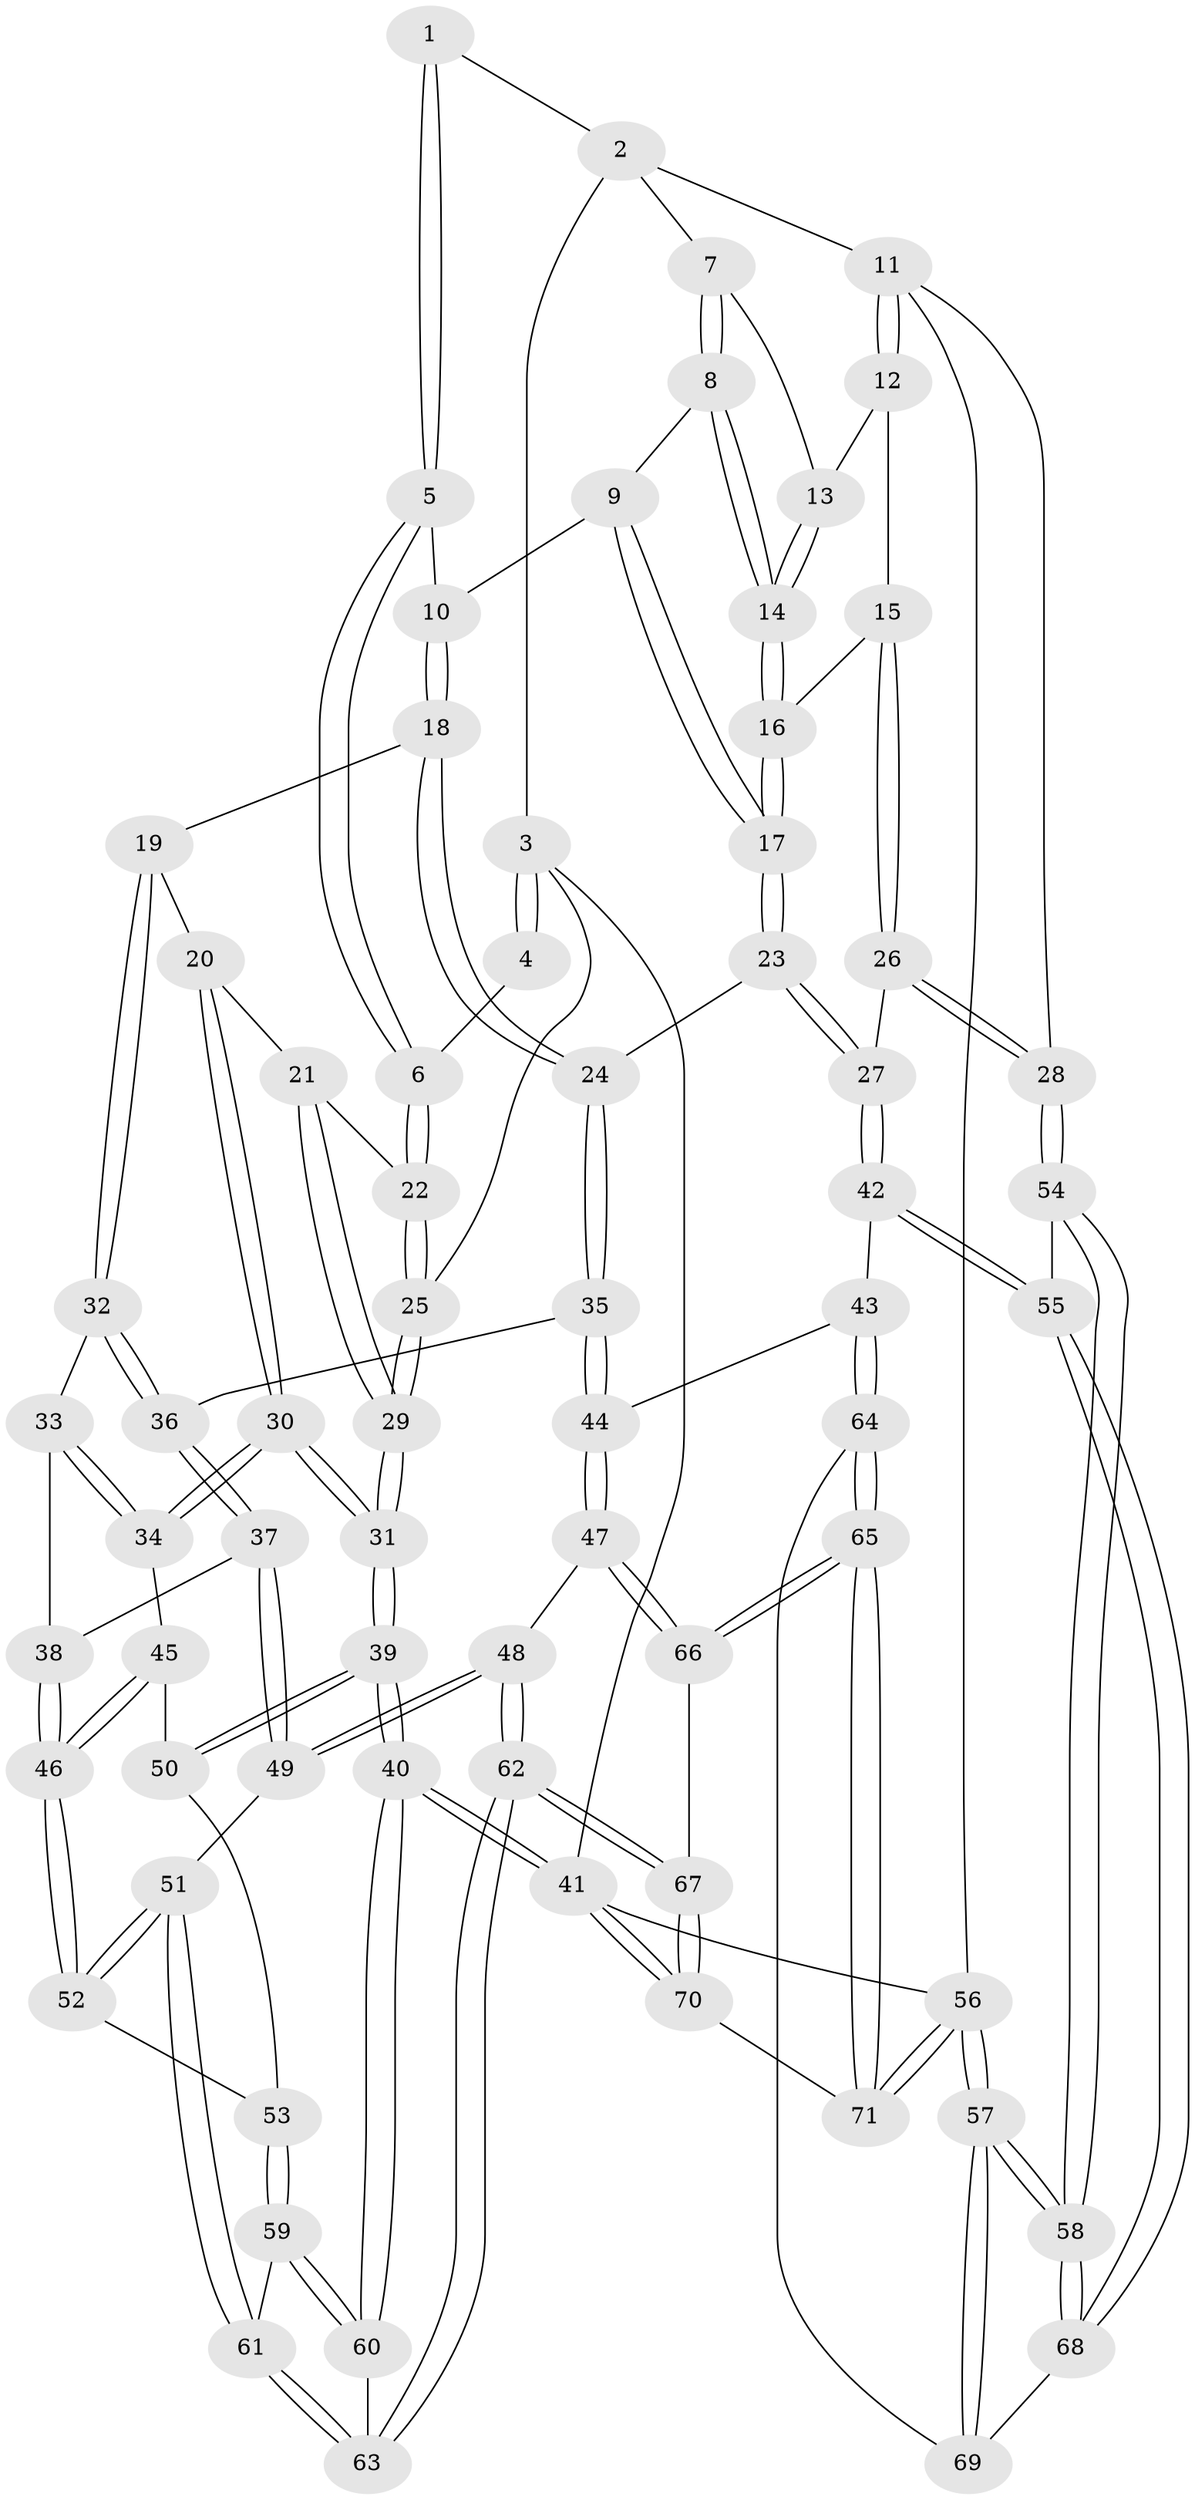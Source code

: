 // coarse degree distribution, {2: 0.16666666666666666, 4: 0.19444444444444445, 5: 0.08333333333333333, 3: 0.5277777777777778, 6: 0.027777777777777776}
// Generated by graph-tools (version 1.1) at 2025/54/03/04/25 22:54:42]
// undirected, 71 vertices, 174 edges
graph export_dot {
  node [color=gray90,style=filled];
  1 [pos="+0.3332866457063004+0"];
  2 [pos="+0.7221601493362028+0"];
  3 [pos="+0+0"];
  4 [pos="+0.17467402367403334+0"];
  5 [pos="+0.3460019785090396+0.1440168262394194"];
  6 [pos="+0.24463272077621248+0.18883568485924154"];
  7 [pos="+0.7137468072571429+0"];
  8 [pos="+0.6573509215464365+0.05083640683598322"];
  9 [pos="+0.47919952510721475+0.16815004946507045"];
  10 [pos="+0.46577099189534965+0.17037502566425838"];
  11 [pos="+1+0.25115327747914745"];
  12 [pos="+0.9876971136585356+0.1994818119276538"];
  13 [pos="+0.9385413828119314+0.16722418583233412"];
  14 [pos="+0.7135955271391876+0.16938921022128392"];
  15 [pos="+0.7732843145309168+0.268167679815787"];
  16 [pos="+0.7330828137179293+0.24075425053648725"];
  17 [pos="+0.5905811224973557+0.4302986009538429"];
  18 [pos="+0.40024532683960895+0.37599477657674796"];
  19 [pos="+0.20490563759185398+0.31752472684907324"];
  20 [pos="+0.19667902519350264+0.30414266781852495"];
  21 [pos="+0.18663009591430238+0.2663952261921285"];
  22 [pos="+0.1877685735074513+0.23151275110958913"];
  23 [pos="+0.5878977290487654+0.44127711587229873"];
  24 [pos="+0.46155679659868204+0.4583714593784363"];
  25 [pos="+0+0"];
  26 [pos="+0.874766375278959+0.4020123551024983"];
  27 [pos="+0.6590277375775184+0.5225966627756"];
  28 [pos="+1+0.46362495504895884"];
  29 [pos="+0+0.42168670919219264"];
  30 [pos="+0+0.5034422293055053"];
  31 [pos="+0+0.4861661831739462"];
  32 [pos="+0.21163581629486614+0.40435298679205617"];
  33 [pos="+0.16823045153418853+0.46028629779865016"];
  34 [pos="+0+0.5113441713684319"];
  35 [pos="+0.4254312769908463+0.5024476049609082"];
  36 [pos="+0.24026957549381725+0.4477192418632776"];
  37 [pos="+0.2567054641716432+0.5721958929137171"];
  38 [pos="+0.14409504656642178+0.5570839844218705"];
  39 [pos="+0+0.8422252758759391"];
  40 [pos="+0+0.8909509161059804"];
  41 [pos="+0+1"];
  42 [pos="+0.6887418280014416+0.6667766914042633"];
  43 [pos="+0.38761387429775623+0.6698639764203581"];
  44 [pos="+0.3639968650691252+0.661477134913617"];
  45 [pos="+0.04225357623635319+0.554281516392979"];
  46 [pos="+0.09836740966248236+0.5857582195795853"];
  47 [pos="+0.3516046672012644+0.6666337820662986"];
  48 [pos="+0.3431939638083912+0.6665007761177136"];
  49 [pos="+0.33188050628404436+0.66484500350597"];
  50 [pos="+0.02545820323611144+0.646869193906843"];
  51 [pos="+0.2881644679917438+0.681513401039544"];
  52 [pos="+0.1107882708537956+0.6302595811676774"];
  53 [pos="+0.0839655145815552+0.7044982821285081"];
  54 [pos="+1+0.6212703601333478"];
  55 [pos="+0.7310920479275943+0.7235886575969676"];
  56 [pos="+1+1"];
  57 [pos="+1+1"];
  58 [pos="+1+1"];
  59 [pos="+0.07086095364245447+0.7598778588623981"];
  60 [pos="+0+0.828941563112521"];
  61 [pos="+0.16762888980032153+0.7846237999778106"];
  62 [pos="+0.22762571540540572+0.9405519448832843"];
  63 [pos="+0.22283228256696458+0.9335748424610586"];
  64 [pos="+0.6202701897654543+0.9744435745055868"];
  65 [pos="+0.6075929211151373+1"];
  66 [pos="+0.3679370689820805+0.8438766037703044"];
  67 [pos="+0.22926773509859436+0.9440036348118517"];
  68 [pos="+0.7036619367722999+0.839557601536217"];
  69 [pos="+0.6547811284314037+0.9240439341560388"];
  70 [pos="+0.23789985292527918+1"];
  71 [pos="+0.5796604129154779+1"];
  1 -- 2;
  1 -- 5;
  1 -- 5;
  2 -- 3;
  2 -- 7;
  2 -- 11;
  3 -- 4;
  3 -- 4;
  3 -- 25;
  3 -- 41;
  4 -- 6;
  5 -- 6;
  5 -- 6;
  5 -- 10;
  6 -- 22;
  6 -- 22;
  7 -- 8;
  7 -- 8;
  7 -- 13;
  8 -- 9;
  8 -- 14;
  8 -- 14;
  9 -- 10;
  9 -- 17;
  9 -- 17;
  10 -- 18;
  10 -- 18;
  11 -- 12;
  11 -- 12;
  11 -- 28;
  11 -- 56;
  12 -- 13;
  12 -- 15;
  13 -- 14;
  13 -- 14;
  14 -- 16;
  14 -- 16;
  15 -- 16;
  15 -- 26;
  15 -- 26;
  16 -- 17;
  16 -- 17;
  17 -- 23;
  17 -- 23;
  18 -- 19;
  18 -- 24;
  18 -- 24;
  19 -- 20;
  19 -- 32;
  19 -- 32;
  20 -- 21;
  20 -- 30;
  20 -- 30;
  21 -- 22;
  21 -- 29;
  21 -- 29;
  22 -- 25;
  22 -- 25;
  23 -- 24;
  23 -- 27;
  23 -- 27;
  24 -- 35;
  24 -- 35;
  25 -- 29;
  25 -- 29;
  26 -- 27;
  26 -- 28;
  26 -- 28;
  27 -- 42;
  27 -- 42;
  28 -- 54;
  28 -- 54;
  29 -- 31;
  29 -- 31;
  30 -- 31;
  30 -- 31;
  30 -- 34;
  30 -- 34;
  31 -- 39;
  31 -- 39;
  32 -- 33;
  32 -- 36;
  32 -- 36;
  33 -- 34;
  33 -- 34;
  33 -- 38;
  34 -- 45;
  35 -- 36;
  35 -- 44;
  35 -- 44;
  36 -- 37;
  36 -- 37;
  37 -- 38;
  37 -- 49;
  37 -- 49;
  38 -- 46;
  38 -- 46;
  39 -- 40;
  39 -- 40;
  39 -- 50;
  39 -- 50;
  40 -- 41;
  40 -- 41;
  40 -- 60;
  40 -- 60;
  41 -- 70;
  41 -- 70;
  41 -- 56;
  42 -- 43;
  42 -- 55;
  42 -- 55;
  43 -- 44;
  43 -- 64;
  43 -- 64;
  44 -- 47;
  44 -- 47;
  45 -- 46;
  45 -- 46;
  45 -- 50;
  46 -- 52;
  46 -- 52;
  47 -- 48;
  47 -- 66;
  47 -- 66;
  48 -- 49;
  48 -- 49;
  48 -- 62;
  48 -- 62;
  49 -- 51;
  50 -- 53;
  51 -- 52;
  51 -- 52;
  51 -- 61;
  51 -- 61;
  52 -- 53;
  53 -- 59;
  53 -- 59;
  54 -- 55;
  54 -- 58;
  54 -- 58;
  55 -- 68;
  55 -- 68;
  56 -- 57;
  56 -- 57;
  56 -- 71;
  56 -- 71;
  57 -- 58;
  57 -- 58;
  57 -- 69;
  57 -- 69;
  58 -- 68;
  58 -- 68;
  59 -- 60;
  59 -- 60;
  59 -- 61;
  60 -- 63;
  61 -- 63;
  61 -- 63;
  62 -- 63;
  62 -- 63;
  62 -- 67;
  62 -- 67;
  64 -- 65;
  64 -- 65;
  64 -- 69;
  65 -- 66;
  65 -- 66;
  65 -- 71;
  65 -- 71;
  66 -- 67;
  67 -- 70;
  67 -- 70;
  68 -- 69;
  70 -- 71;
}
